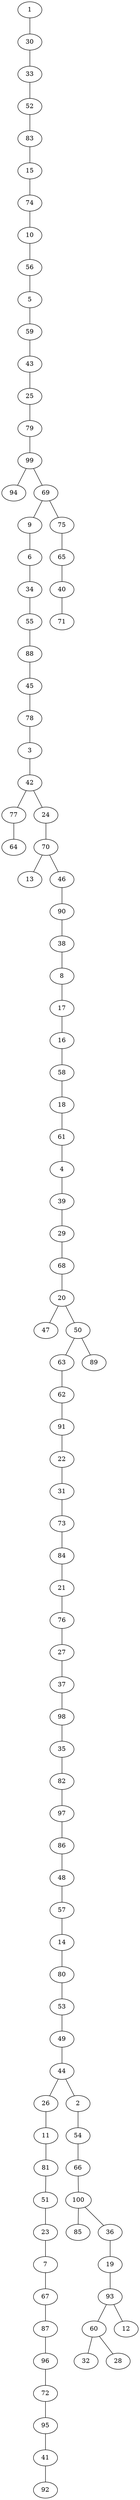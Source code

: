 graph arbol_DFS_I_G_1 {
    1;
    30;
    33;
    52;
    83;
    15;
    74;
    10;
    56;
    5;
    59;
    43;
    25;
    79;
    99;
    94;
    69;
    9;
    6;
    34;
    55;
    88;
    45;
    78;
    3;
    42;
    77;
    64;
    24;
    70;
    13;
    46;
    90;
    38;
    8;
    17;
    16;
    58;
    18;
    61;
    4;
    39;
    29;
    68;
    20;
    47;
    50;
    63;
    62;
    91;
    22;
    31;
    73;
    84;
    21;
    76;
    27;
    37;
    98;
    35;
    82;
    97;
    86;
    48;
    57;
    14;
    80;
    53;
    49;
    44;
    26;
    11;
    81;
    51;
    23;
    7;
    67;
    87;
    96;
    72;
    95;
    41;
    92;
    2;
    54;
    66;
    100;
    85;
    36;
    19;
    93;
    60;
    32;
    28;
    12;
    89;
    75;
    65;
    40;
    71;
    1 -- 30;
    30 -- 33;
    33 -- 52;
    52 -- 83;
    83 -- 15;
    15 -- 74;
    74 -- 10;
    10 -- 56;
    56 -- 5;
    5 -- 59;
    59 -- 43;
    43 -- 25;
    25 -- 79;
    79 -- 99;
    99 -- 94;
    99 -- 69;
    69 -- 9;
    9 -- 6;
    6 -- 34;
    34 -- 55;
    55 -- 88;
    88 -- 45;
    45 -- 78;
    78 -- 3;
    3 -- 42;
    42 -- 77;
    77 -- 64;
    42 -- 24;
    24 -- 70;
    70 -- 13;
    70 -- 46;
    46 -- 90;
    90 -- 38;
    38 -- 8;
    8 -- 17;
    17 -- 16;
    16 -- 58;
    58 -- 18;
    18 -- 61;
    61 -- 4;
    4 -- 39;
    39 -- 29;
    29 -- 68;
    68 -- 20;
    20 -- 47;
    20 -- 50;
    50 -- 63;
    63 -- 62;
    62 -- 91;
    91 -- 22;
    22 -- 31;
    31 -- 73;
    73 -- 84;
    84 -- 21;
    21 -- 76;
    76 -- 27;
    27 -- 37;
    37 -- 98;
    98 -- 35;
    35 -- 82;
    82 -- 97;
    97 -- 86;
    86 -- 48;
    48 -- 57;
    57 -- 14;
    14 -- 80;
    80 -- 53;
    53 -- 49;
    49 -- 44;
    44 -- 26;
    26 -- 11;
    11 -- 81;
    81 -- 51;
    51 -- 23;
    23 -- 7;
    7 -- 67;
    67 -- 87;
    87 -- 96;
    96 -- 72;
    72 -- 95;
    95 -- 41;
    41 -- 92;
    44 -- 2;
    2 -- 54;
    54 -- 66;
    66 -- 100;
    100 -- 85;
    100 -- 36;
    36 -- 19;
    19 -- 93;
    93 -- 60;
    60 -- 32;
    60 -- 28;
    93 -- 12;
    50 -- 89;
    69 -- 75;
    75 -- 65;
    65 -- 40;
    40 -- 71;
}